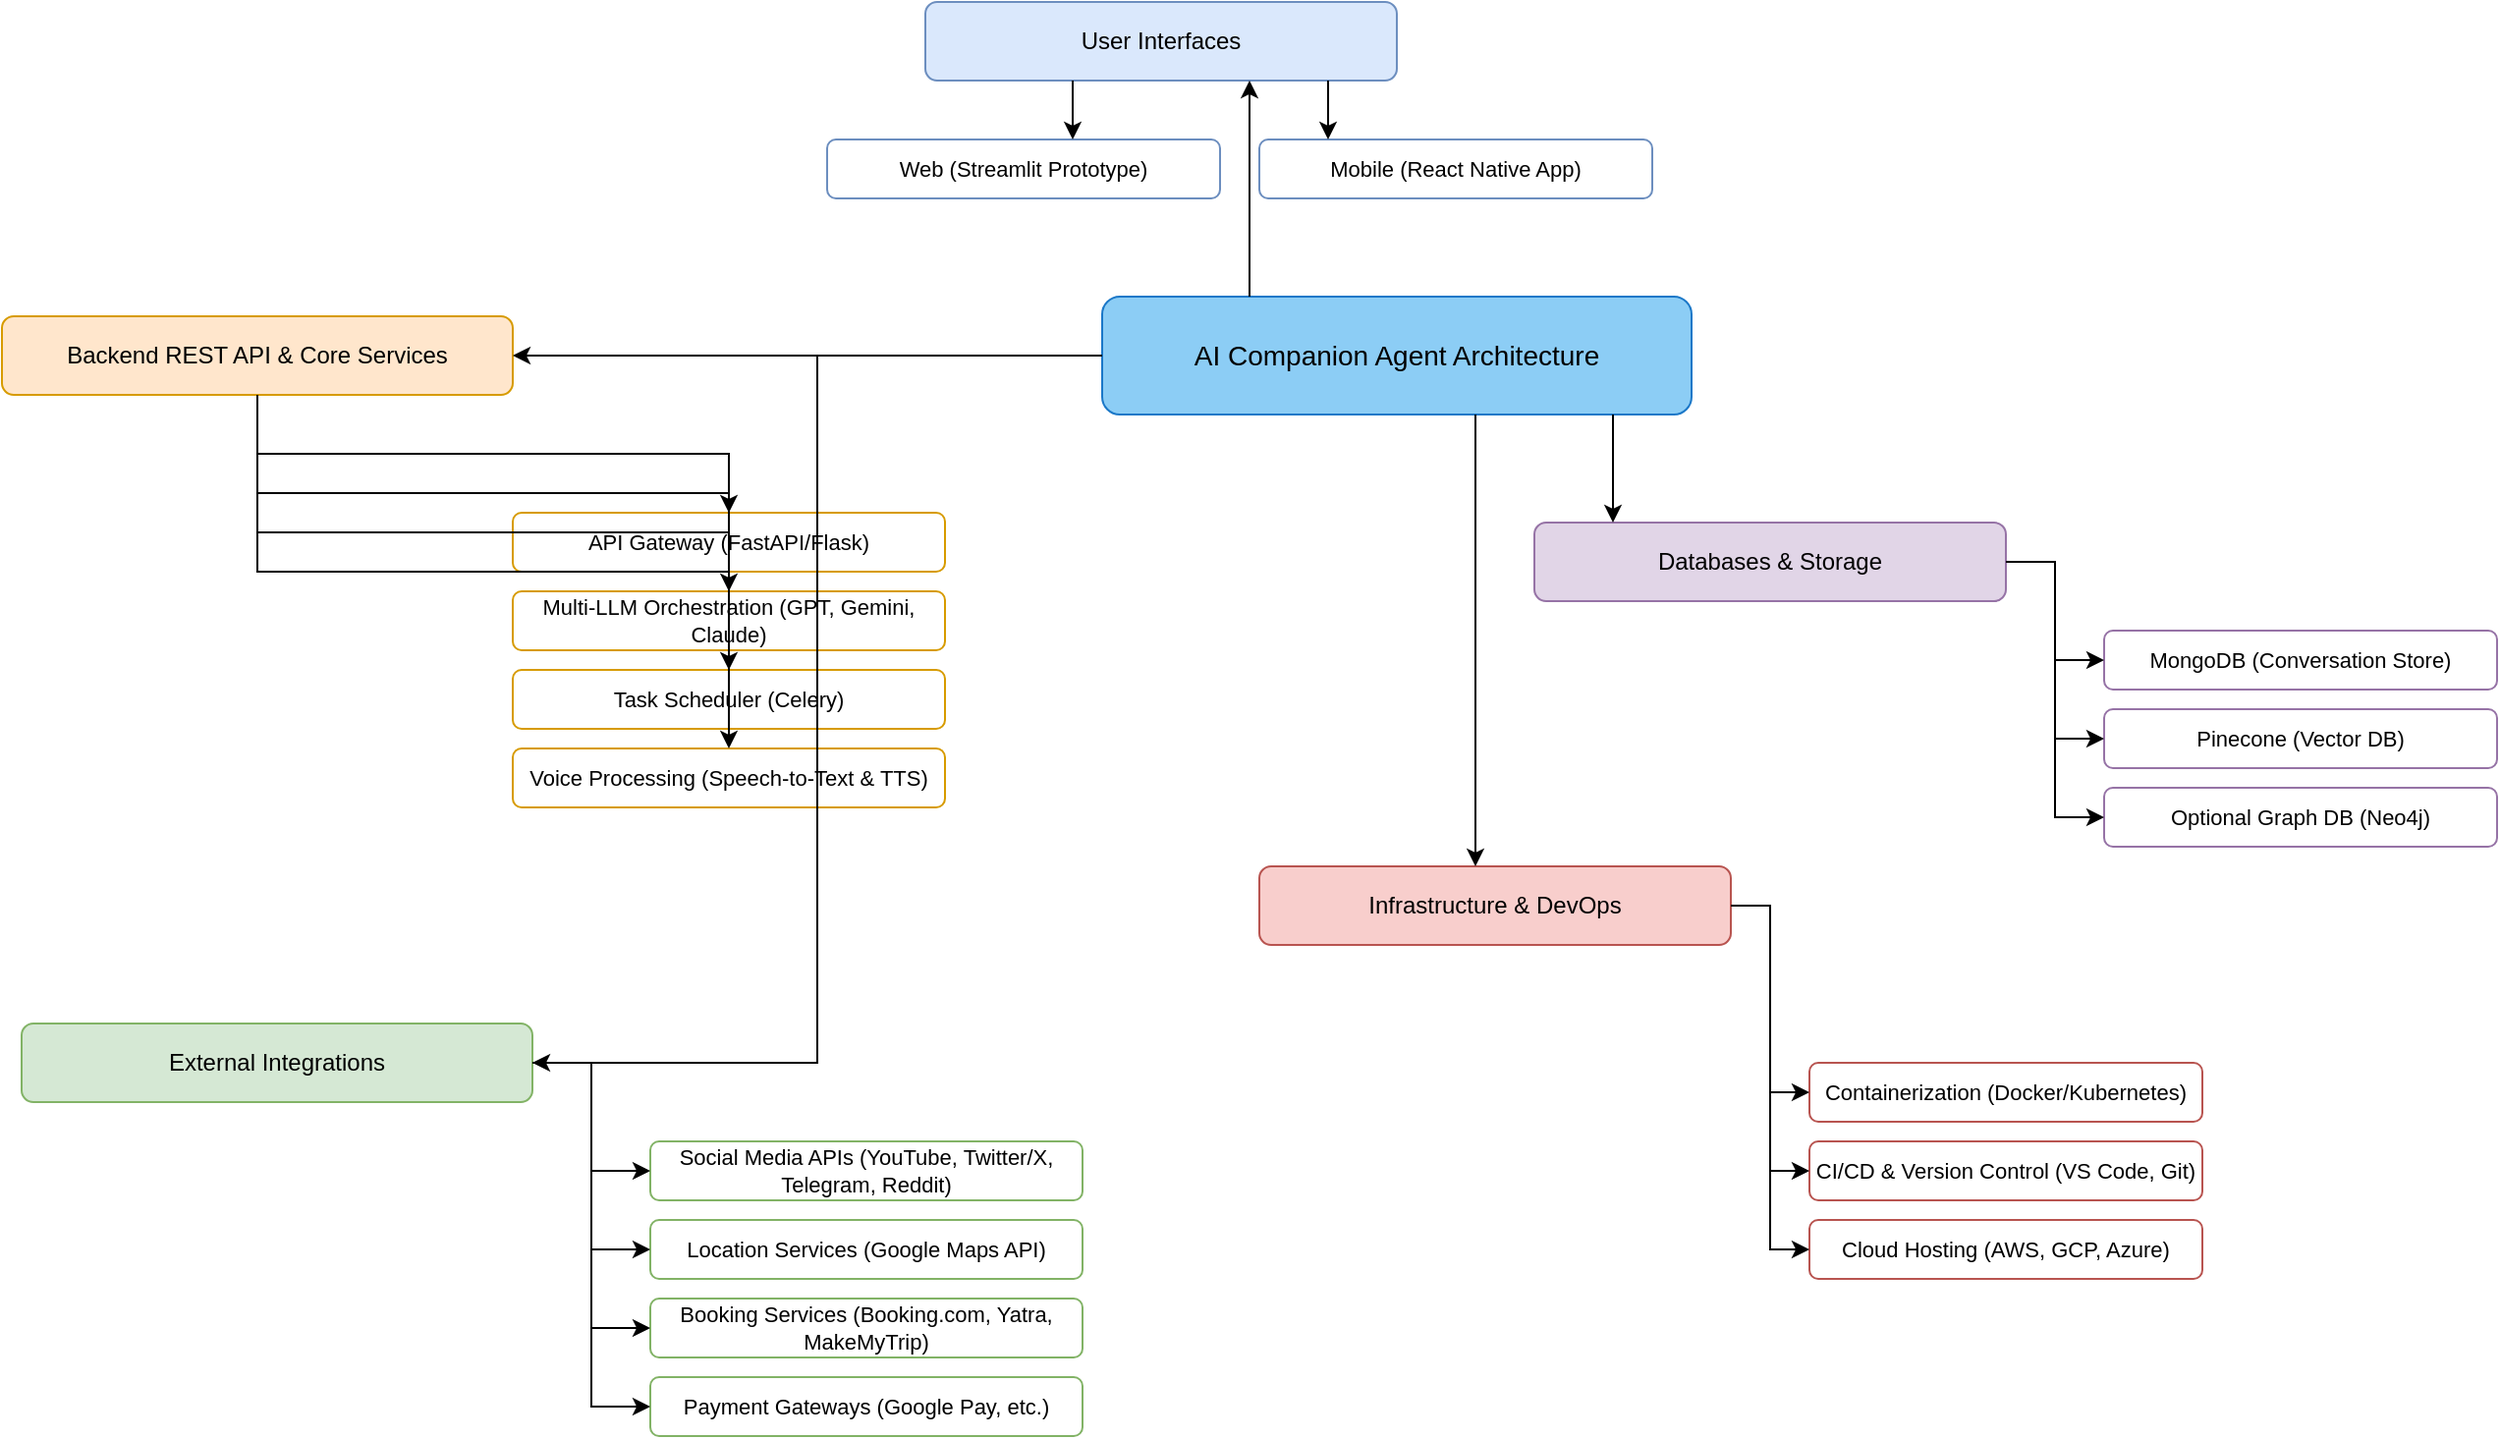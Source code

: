 <mxfile version="26.1.3">
  <diagram name="AI Companion Agent Architecture" id="RdI179T0ozSd4f0f8F4P">
    <mxGraphModel dx="1488" dy="587" grid="1" gridSize="10" guides="1" tooltips="1" connect="1" arrows="1" fold="1" page="1" pageScale="1" pageWidth="850" pageHeight="1100" math="0" shadow="0">
      <root>
        <mxCell id="0" />
        <mxCell id="1" parent="0" />
        <mxCell id="oFv84axhfdlp8eAZ_Fto-1" value="AI Companion Agent Architecture" style="rounded=1;whiteSpace=wrap;html=1;fillColor=#8CCDF5;strokeColor=#1B78C8;fontSize=14;fontColor=#000000;" vertex="1" parent="1">
          <mxGeometry x="610" y="180" width="300" height="60" as="geometry" />
        </mxCell>
        <mxCell id="oFv84axhfdlp8eAZ_Fto-2" value="User Interfaces" style="rounded=1;whiteSpace=wrap;html=1;fillColor=#DAE8FC;strokeColor=#6C8EBF;fontSize=12;" vertex="1" parent="1">
          <mxGeometry x="520" y="30" width="240" height="40" as="geometry" />
        </mxCell>
        <mxCell id="oFv84axhfdlp8eAZ_Fto-3" value="Web (Streamlit Prototype)" style="rounded=1;whiteSpace=wrap;html=1;fillColor=#FFFFFF;strokeColor=#6C8EBF;fontSize=11;" vertex="1" parent="1">
          <mxGeometry x="470" y="100" width="200" height="30" as="geometry" />
        </mxCell>
        <mxCell id="oFv84axhfdlp8eAZ_Fto-4" value="Mobile (React Native App)" style="rounded=1;whiteSpace=wrap;html=1;fillColor=#FFFFFF;strokeColor=#6C8EBF;fontSize=11;" vertex="1" parent="1">
          <mxGeometry x="690" y="100" width="200" height="30" as="geometry" />
        </mxCell>
        <mxCell id="oFv84axhfdlp8eAZ_Fto-5" value="Backend REST API &amp; Core Services" style="rounded=1;whiteSpace=wrap;html=1;fillColor=#FFE6CC;strokeColor=#D79B00;fontSize=12;" vertex="1" parent="1">
          <mxGeometry x="50" y="190" width="260" height="40" as="geometry" />
        </mxCell>
        <mxCell id="oFv84axhfdlp8eAZ_Fto-6" value="API Gateway (FastAPI/Flask)" style="rounded=1;whiteSpace=wrap;html=1;fillColor=#FFFFFF;strokeColor=#D79B00;fontSize=11;" vertex="1" parent="1">
          <mxGeometry x="310" y="290" width="220" height="30" as="geometry" />
        </mxCell>
        <mxCell id="oFv84axhfdlp8eAZ_Fto-7" value="Multi-LLM Orchestration (GPT, Gemini, Claude)" style="rounded=1;whiteSpace=wrap;html=1;fillColor=#FFFFFF;strokeColor=#D79B00;fontSize=11;" vertex="1" parent="1">
          <mxGeometry x="310" y="330" width="220" height="30" as="geometry" />
        </mxCell>
        <mxCell id="oFv84axhfdlp8eAZ_Fto-8" value="Task Scheduler (Celery)" style="rounded=1;whiteSpace=wrap;html=1;fillColor=#FFFFFF;strokeColor=#D79B00;fontSize=11;" vertex="1" parent="1">
          <mxGeometry x="310" y="370" width="220" height="30" as="geometry" />
        </mxCell>
        <mxCell id="oFv84axhfdlp8eAZ_Fto-9" value="Voice Processing (Speech-to-Text &amp; TTS)" style="rounded=1;whiteSpace=wrap;html=1;fillColor=#FFFFFF;strokeColor=#D79B00;fontSize=11;" vertex="1" parent="1">
          <mxGeometry x="310" y="410" width="220" height="30" as="geometry" />
        </mxCell>
        <mxCell id="oFv84axhfdlp8eAZ_Fto-10" value="Databases &amp; Storage" style="rounded=1;whiteSpace=wrap;html=1;fillColor=#E1D5E7;strokeColor=#9673A6;fontSize=12;" vertex="1" parent="1">
          <mxGeometry x="830" y="295" width="240" height="40" as="geometry" />
        </mxCell>
        <mxCell id="oFv84axhfdlp8eAZ_Fto-11" value="MongoDB (Conversation Store)" style="rounded=1;whiteSpace=wrap;html=1;fillColor=#FFFFFF;strokeColor=#9673A6;fontSize=11;" vertex="1" parent="1">
          <mxGeometry x="1120" y="350" width="200" height="30" as="geometry" />
        </mxCell>
        <mxCell id="oFv84axhfdlp8eAZ_Fto-12" value="Pinecone (Vector DB)" style="rounded=1;whiteSpace=wrap;html=1;fillColor=#FFFFFF;strokeColor=#9673A6;fontSize=11;" vertex="1" parent="1">
          <mxGeometry x="1120" y="390" width="200" height="30" as="geometry" />
        </mxCell>
        <mxCell id="oFv84axhfdlp8eAZ_Fto-13" value="Optional Graph DB (Neo4j)" style="rounded=1;whiteSpace=wrap;html=1;fillColor=#FFFFFF;strokeColor=#9673A6;fontSize=11;" vertex="1" parent="1">
          <mxGeometry x="1120" y="430" width="200" height="30" as="geometry" />
        </mxCell>
        <mxCell id="oFv84axhfdlp8eAZ_Fto-14" value="External Integrations" style="rounded=1;whiteSpace=wrap;html=1;fillColor=#D5E8D4;strokeColor=#82B366;fontSize=12;" vertex="1" parent="1">
          <mxGeometry x="60" y="550" width="260" height="40" as="geometry" />
        </mxCell>
        <mxCell id="oFv84axhfdlp8eAZ_Fto-15" value="Social Media APIs (YouTube, Twitter/X, Telegram, Reddit)" style="rounded=1;whiteSpace=wrap;html=1;fillColor=#FFFFFF;strokeColor=#82B366;fontSize=11;" vertex="1" parent="1">
          <mxGeometry x="380" y="610" width="220" height="30" as="geometry" />
        </mxCell>
        <mxCell id="oFv84axhfdlp8eAZ_Fto-16" value="Location Services (Google Maps API)" style="rounded=1;whiteSpace=wrap;html=1;fillColor=#FFFFFF;strokeColor=#82B366;fontSize=11;" vertex="1" parent="1">
          <mxGeometry x="380" y="650" width="220" height="30" as="geometry" />
        </mxCell>
        <mxCell id="oFv84axhfdlp8eAZ_Fto-17" value="Booking Services (Booking.com, Yatra, MakeMyTrip)" style="rounded=1;whiteSpace=wrap;html=1;fillColor=#FFFFFF;strokeColor=#82B366;fontSize=11;" vertex="1" parent="1">
          <mxGeometry x="380" y="690" width="220" height="30" as="geometry" />
        </mxCell>
        <mxCell id="oFv84axhfdlp8eAZ_Fto-18" value="Payment Gateways (Google Pay, etc.)" style="rounded=1;whiteSpace=wrap;html=1;fillColor=#FFFFFF;strokeColor=#82B366;fontSize=11;" vertex="1" parent="1">
          <mxGeometry x="380" y="730" width="220" height="30" as="geometry" />
        </mxCell>
        <mxCell id="oFv84axhfdlp8eAZ_Fto-19" value="Infrastructure &amp; DevOps" style="rounded=1;whiteSpace=wrap;html=1;fillColor=#F8CECC;strokeColor=#B85450;fontSize=12;" vertex="1" parent="1">
          <mxGeometry x="690" y="470" width="240" height="40" as="geometry" />
        </mxCell>
        <mxCell id="oFv84axhfdlp8eAZ_Fto-20" value="Containerization (Docker/Kubernetes)" style="rounded=1;whiteSpace=wrap;html=1;fillColor=#FFFFFF;strokeColor=#B85450;fontSize=11;" vertex="1" parent="1">
          <mxGeometry x="970" y="570" width="200" height="30" as="geometry" />
        </mxCell>
        <mxCell id="oFv84axhfdlp8eAZ_Fto-21" value="CI/CD &amp; Version Control (VS Code, Git)" style="rounded=1;whiteSpace=wrap;html=1;fillColor=#FFFFFF;strokeColor=#B85450;fontSize=11;" vertex="1" parent="1">
          <mxGeometry x="970" y="610" width="200" height="30" as="geometry" />
        </mxCell>
        <mxCell id="oFv84axhfdlp8eAZ_Fto-22" value="Cloud Hosting (AWS, GCP, Azure)" style="rounded=1;whiteSpace=wrap;html=1;fillColor=#FFFFFF;strokeColor=#B85450;fontSize=11;" vertex="1" parent="1">
          <mxGeometry x="970" y="650" width="200" height="30" as="geometry" />
        </mxCell>
        <mxCell id="oFv84axhfdlp8eAZ_Fto-23" style="edgeStyle=elbowEdgeStyle;rounded=0;html=1;strokeColor=#000000;" edge="1" parent="1" source="oFv84axhfdlp8eAZ_Fto-1" target="oFv84axhfdlp8eAZ_Fto-2">
          <mxGeometry relative="1" as="geometry" />
        </mxCell>
        <mxCell id="oFv84axhfdlp8eAZ_Fto-24" style="edgeStyle=elbowEdgeStyle;rounded=0;html=1;strokeColor=#000000;" edge="1" parent="1" source="oFv84axhfdlp8eAZ_Fto-1" target="oFv84axhfdlp8eAZ_Fto-5">
          <mxGeometry relative="1" as="geometry" />
        </mxCell>
        <mxCell id="oFv84axhfdlp8eAZ_Fto-25" style="edgeStyle=elbowEdgeStyle;rounded=0;html=1;strokeColor=#000000;" edge="1" parent="1" source="oFv84axhfdlp8eAZ_Fto-1" target="oFv84axhfdlp8eAZ_Fto-10">
          <mxGeometry relative="1" as="geometry" />
        </mxCell>
        <mxCell id="oFv84axhfdlp8eAZ_Fto-26" style="edgeStyle=elbowEdgeStyle;rounded=0;html=1;strokeColor=#000000;" edge="1" parent="1" source="oFv84axhfdlp8eAZ_Fto-1" target="oFv84axhfdlp8eAZ_Fto-14">
          <mxGeometry relative="1" as="geometry" />
        </mxCell>
        <mxCell id="oFv84axhfdlp8eAZ_Fto-27" style="edgeStyle=elbowEdgeStyle;rounded=0;html=1;strokeColor=#000000;" edge="1" parent="1" source="oFv84axhfdlp8eAZ_Fto-1" target="oFv84axhfdlp8eAZ_Fto-19">
          <mxGeometry relative="1" as="geometry" />
        </mxCell>
        <mxCell id="oFv84axhfdlp8eAZ_Fto-28" style="edgeStyle=elbowEdgeStyle;rounded=0;html=1;strokeColor=#000000;" edge="1" parent="1" source="oFv84axhfdlp8eAZ_Fto-2" target="oFv84axhfdlp8eAZ_Fto-3">
          <mxGeometry relative="1" as="geometry" />
        </mxCell>
        <mxCell id="oFv84axhfdlp8eAZ_Fto-29" style="edgeStyle=elbowEdgeStyle;rounded=0;html=1;strokeColor=#000000;" edge="1" parent="1" source="oFv84axhfdlp8eAZ_Fto-2" target="oFv84axhfdlp8eAZ_Fto-4">
          <mxGeometry relative="1" as="geometry" />
        </mxCell>
        <mxCell id="oFv84axhfdlp8eAZ_Fto-30" style="edgeStyle=elbowEdgeStyle;rounded=0;html=1;strokeColor=#000000;" edge="1" parent="1" source="oFv84axhfdlp8eAZ_Fto-5" target="oFv84axhfdlp8eAZ_Fto-6">
          <mxGeometry relative="1" as="geometry" />
        </mxCell>
        <mxCell id="oFv84axhfdlp8eAZ_Fto-31" style="edgeStyle=elbowEdgeStyle;rounded=0;html=1;strokeColor=#000000;" edge="1" parent="1" source="oFv84axhfdlp8eAZ_Fto-5" target="oFv84axhfdlp8eAZ_Fto-7">
          <mxGeometry relative="1" as="geometry" />
        </mxCell>
        <mxCell id="oFv84axhfdlp8eAZ_Fto-32" style="edgeStyle=elbowEdgeStyle;rounded=0;html=1;strokeColor=#000000;" edge="1" parent="1" source="oFv84axhfdlp8eAZ_Fto-5" target="oFv84axhfdlp8eAZ_Fto-8">
          <mxGeometry relative="1" as="geometry" />
        </mxCell>
        <mxCell id="oFv84axhfdlp8eAZ_Fto-33" style="edgeStyle=elbowEdgeStyle;rounded=0;html=1;strokeColor=#000000;" edge="1" parent="1" source="oFv84axhfdlp8eAZ_Fto-5" target="oFv84axhfdlp8eAZ_Fto-9">
          <mxGeometry relative="1" as="geometry" />
        </mxCell>
        <mxCell id="oFv84axhfdlp8eAZ_Fto-34" style="edgeStyle=elbowEdgeStyle;rounded=0;html=1;strokeColor=#000000;" edge="1" parent="1" source="oFv84axhfdlp8eAZ_Fto-10" target="oFv84axhfdlp8eAZ_Fto-11">
          <mxGeometry relative="1" as="geometry" />
        </mxCell>
        <mxCell id="oFv84axhfdlp8eAZ_Fto-35" style="edgeStyle=elbowEdgeStyle;rounded=0;html=1;strokeColor=#000000;" edge="1" parent="1" source="oFv84axhfdlp8eAZ_Fto-10" target="oFv84axhfdlp8eAZ_Fto-12">
          <mxGeometry relative="1" as="geometry" />
        </mxCell>
        <mxCell id="oFv84axhfdlp8eAZ_Fto-36" style="edgeStyle=elbowEdgeStyle;rounded=0;html=1;strokeColor=#000000;" edge="1" parent="1" source="oFv84axhfdlp8eAZ_Fto-10" target="oFv84axhfdlp8eAZ_Fto-13">
          <mxGeometry relative="1" as="geometry" />
        </mxCell>
        <mxCell id="oFv84axhfdlp8eAZ_Fto-37" style="edgeStyle=elbowEdgeStyle;rounded=0;html=1;strokeColor=#000000;" edge="1" parent="1" source="oFv84axhfdlp8eAZ_Fto-14" target="oFv84axhfdlp8eAZ_Fto-15">
          <mxGeometry relative="1" as="geometry" />
        </mxCell>
        <mxCell id="oFv84axhfdlp8eAZ_Fto-38" style="edgeStyle=elbowEdgeStyle;rounded=0;html=1;strokeColor=#000000;" edge="1" parent="1" source="oFv84axhfdlp8eAZ_Fto-14" target="oFv84axhfdlp8eAZ_Fto-16">
          <mxGeometry relative="1" as="geometry" />
        </mxCell>
        <mxCell id="oFv84axhfdlp8eAZ_Fto-39" style="edgeStyle=elbowEdgeStyle;rounded=0;html=1;strokeColor=#000000;" edge="1" parent="1" source="oFv84axhfdlp8eAZ_Fto-14" target="oFv84axhfdlp8eAZ_Fto-17">
          <mxGeometry relative="1" as="geometry" />
        </mxCell>
        <mxCell id="oFv84axhfdlp8eAZ_Fto-40" style="edgeStyle=elbowEdgeStyle;rounded=0;html=1;strokeColor=#000000;" edge="1" parent="1" source="oFv84axhfdlp8eAZ_Fto-14" target="oFv84axhfdlp8eAZ_Fto-18">
          <mxGeometry relative="1" as="geometry" />
        </mxCell>
        <mxCell id="oFv84axhfdlp8eAZ_Fto-41" style="edgeStyle=elbowEdgeStyle;rounded=0;html=1;strokeColor=#000000;" edge="1" parent="1" source="oFv84axhfdlp8eAZ_Fto-19" target="oFv84axhfdlp8eAZ_Fto-20">
          <mxGeometry relative="1" as="geometry" />
        </mxCell>
        <mxCell id="oFv84axhfdlp8eAZ_Fto-42" style="edgeStyle=elbowEdgeStyle;rounded=0;html=1;strokeColor=#000000;" edge="1" parent="1" source="oFv84axhfdlp8eAZ_Fto-19" target="oFv84axhfdlp8eAZ_Fto-21">
          <mxGeometry relative="1" as="geometry" />
        </mxCell>
        <mxCell id="oFv84axhfdlp8eAZ_Fto-43" style="edgeStyle=elbowEdgeStyle;rounded=0;html=1;strokeColor=#000000;" edge="1" parent="1" source="oFv84axhfdlp8eAZ_Fto-19" target="oFv84axhfdlp8eAZ_Fto-22">
          <mxGeometry relative="1" as="geometry" />
        </mxCell>
      </root>
    </mxGraphModel>
  </diagram>
</mxfile>
